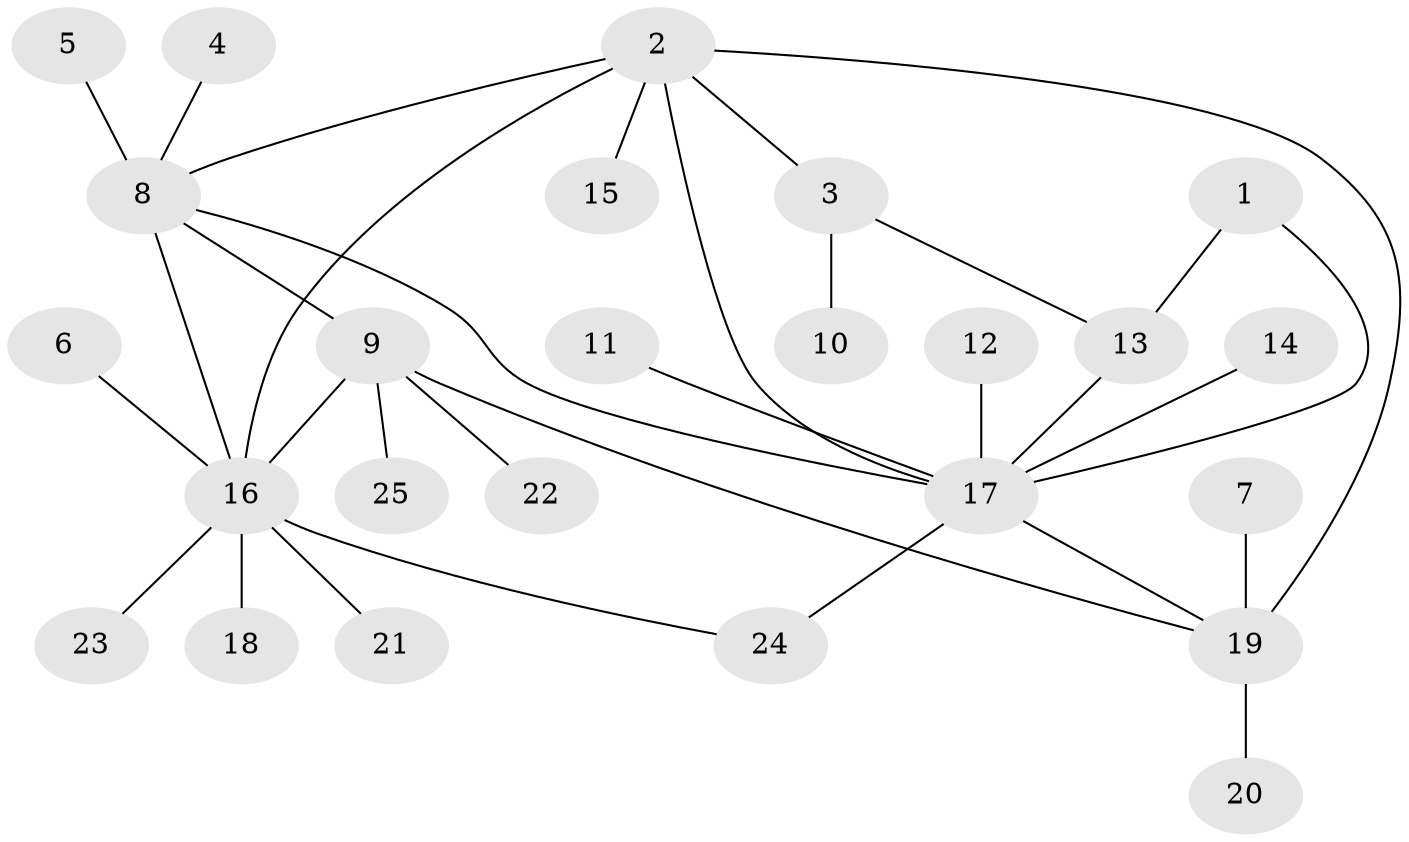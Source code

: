 // original degree distribution, {6: 0.02040816326530612, 3: 0.20408163265306123, 2: 0.1836734693877551, 10: 0.02040816326530612, 9: 0.02040816326530612, 7: 0.04081632653061224, 5: 0.02040816326530612, 1: 0.4897959183673469}
// Generated by graph-tools (version 1.1) at 2025/26/03/09/25 03:26:38]
// undirected, 25 vertices, 32 edges
graph export_dot {
graph [start="1"]
  node [color=gray90,style=filled];
  1;
  2;
  3;
  4;
  5;
  6;
  7;
  8;
  9;
  10;
  11;
  12;
  13;
  14;
  15;
  16;
  17;
  18;
  19;
  20;
  21;
  22;
  23;
  24;
  25;
  1 -- 13 [weight=1.0];
  1 -- 17 [weight=1.0];
  2 -- 3 [weight=1.0];
  2 -- 8 [weight=1.0];
  2 -- 15 [weight=1.0];
  2 -- 16 [weight=2.0];
  2 -- 17 [weight=1.0];
  2 -- 19 [weight=2.0];
  3 -- 10 [weight=1.0];
  3 -- 13 [weight=1.0];
  4 -- 8 [weight=1.0];
  5 -- 8 [weight=1.0];
  6 -- 16 [weight=1.0];
  7 -- 19 [weight=1.0];
  8 -- 9 [weight=1.0];
  8 -- 16 [weight=1.0];
  8 -- 17 [weight=1.0];
  9 -- 16 [weight=1.0];
  9 -- 19 [weight=1.0];
  9 -- 22 [weight=1.0];
  9 -- 25 [weight=1.0];
  11 -- 17 [weight=1.0];
  12 -- 17 [weight=1.0];
  13 -- 17 [weight=1.0];
  14 -- 17 [weight=1.0];
  16 -- 18 [weight=1.0];
  16 -- 21 [weight=1.0];
  16 -- 23 [weight=1.0];
  16 -- 24 [weight=1.0];
  17 -- 19 [weight=1.0];
  17 -- 24 [weight=1.0];
  19 -- 20 [weight=1.0];
}
